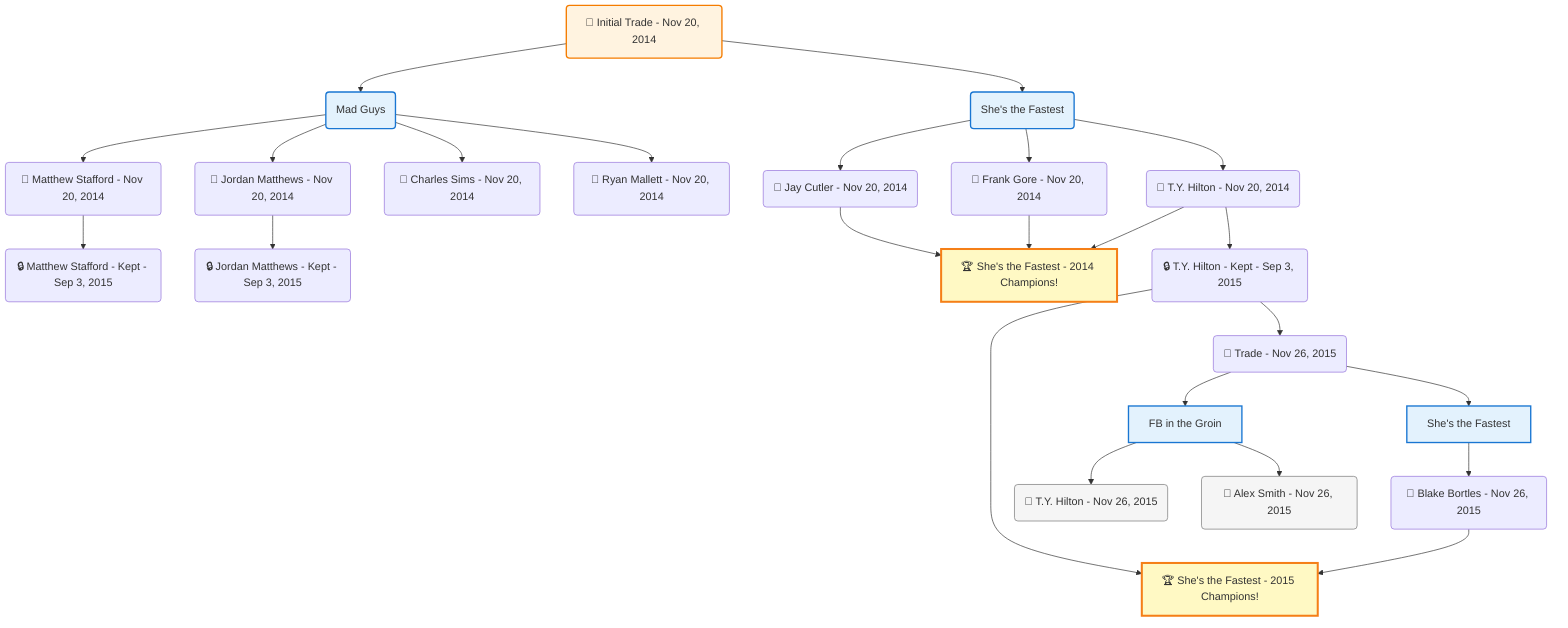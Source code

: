 flowchart TD

    TRADE_MAIN("🔄 Initial Trade - Nov 20, 2014")
    TEAM_1("Mad Guys")
    TEAM_2("She's the Fastest")
    NODE_2f1c54b7-79b1-42ba-86be-368f9df9f8b8("🔄 Matthew Stafford - Nov 20, 2014")
    NODE_e11af067-6a7b-4c47-85b7-e5a2c3d23008("🔒 Matthew Stafford - Kept - Sep 3, 2015")
    NODE_2215c458-b5ef-4a39-ac64-9cdaf1009882("🔄 Jordan Matthews - Nov 20, 2014")
    NODE_80e8bbc0-18c8-4a2e-81a4-ce6146f50db7("🔒 Jordan Matthews - Kept - Sep 3, 2015")
    NODE_895daed7-a1a7-442a-bd0e-a77576099400("🔄 Jay Cutler - Nov 20, 2014")
    CHAMP_4449259f-64af-44fd-9235-1facc0926234_2014["🏆 She's the Fastest - 2014 Champions!"]
    NODE_eab7f6ea-bcc2-4538-9d5e-a8479a76eacc("🔄 Frank Gore - Nov 20, 2014")
    NODE_b249b045-4e64-4783-b84d-a9c8a0eb5b47("🔄 T.Y. Hilton - Nov 20, 2014")
    NODE_4270cdd0-d934-4925-a55d-68669dff2a08("🔒 T.Y. Hilton - Kept - Sep 3, 2015")
    CHAMP_4449259f-64af-44fd-9235-1facc0926234_2015["🏆 She's the Fastest - 2015 Champions!"]
    TRADE_9d0f1444-426c-46c3-a54b-120357805d45_3("🔄 Trade - Nov 26, 2015")
    TEAM_f483ecf1-cd17-4991-854b-e52dfc957b45_4["FB in the Groin"]
    NODE_c1c08c0f-eff3-4159-98fe-478bf04f82ba("🔄 T.Y. Hilton - Nov 26, 2015")
    NODE_44dbebca-f23f-480d-bd24-89e8e0380788("🔄 Alex Smith - Nov 26, 2015")
    TEAM_4449259f-64af-44fd-9235-1facc0926234_5["She's the Fastest"]
    NODE_a09f5579-b9e8-4c33-8b6b-6ddb25a8392a("🔄 Blake Bortles - Nov 26, 2015")
    NODE_10a1599e-35fd-4ee2-ba67-ebaedc077a9c("🔄 Charles Sims - Nov 20, 2014")
    NODE_9762ce52-b8af-4f54-b51b-f4694eaf83ba("🔄 Ryan Mallett - Nov 20, 2014")

    TRADE_MAIN --> TEAM_1
    TRADE_MAIN --> TEAM_2
    TEAM_1 --> NODE_2f1c54b7-79b1-42ba-86be-368f9df9f8b8
    NODE_2f1c54b7-79b1-42ba-86be-368f9df9f8b8 --> NODE_e11af067-6a7b-4c47-85b7-e5a2c3d23008
    TEAM_1 --> NODE_2215c458-b5ef-4a39-ac64-9cdaf1009882
    NODE_2215c458-b5ef-4a39-ac64-9cdaf1009882 --> NODE_80e8bbc0-18c8-4a2e-81a4-ce6146f50db7
    TEAM_2 --> NODE_895daed7-a1a7-442a-bd0e-a77576099400
    NODE_895daed7-a1a7-442a-bd0e-a77576099400 --> CHAMP_4449259f-64af-44fd-9235-1facc0926234_2014
    TEAM_2 --> NODE_eab7f6ea-bcc2-4538-9d5e-a8479a76eacc
    NODE_eab7f6ea-bcc2-4538-9d5e-a8479a76eacc --> CHAMP_4449259f-64af-44fd-9235-1facc0926234_2014
    TEAM_2 --> NODE_b249b045-4e64-4783-b84d-a9c8a0eb5b47
    NODE_b249b045-4e64-4783-b84d-a9c8a0eb5b47 --> CHAMP_4449259f-64af-44fd-9235-1facc0926234_2014
    NODE_b249b045-4e64-4783-b84d-a9c8a0eb5b47 --> NODE_4270cdd0-d934-4925-a55d-68669dff2a08
    NODE_4270cdd0-d934-4925-a55d-68669dff2a08 --> CHAMP_4449259f-64af-44fd-9235-1facc0926234_2015
    NODE_4270cdd0-d934-4925-a55d-68669dff2a08 --> TRADE_9d0f1444-426c-46c3-a54b-120357805d45_3
    TRADE_9d0f1444-426c-46c3-a54b-120357805d45_3 --> TEAM_f483ecf1-cd17-4991-854b-e52dfc957b45_4
    TEAM_f483ecf1-cd17-4991-854b-e52dfc957b45_4 --> NODE_c1c08c0f-eff3-4159-98fe-478bf04f82ba
    TEAM_f483ecf1-cd17-4991-854b-e52dfc957b45_4 --> NODE_44dbebca-f23f-480d-bd24-89e8e0380788
    TRADE_9d0f1444-426c-46c3-a54b-120357805d45_3 --> TEAM_4449259f-64af-44fd-9235-1facc0926234_5
    TEAM_4449259f-64af-44fd-9235-1facc0926234_5 --> NODE_a09f5579-b9e8-4c33-8b6b-6ddb25a8392a
    NODE_a09f5579-b9e8-4c33-8b6b-6ddb25a8392a --> CHAMP_4449259f-64af-44fd-9235-1facc0926234_2015
    TEAM_1 --> NODE_10a1599e-35fd-4ee2-ba67-ebaedc077a9c
    TEAM_1 --> NODE_9762ce52-b8af-4f54-b51b-f4694eaf83ba

    %% Node styling
    classDef teamNode fill:#e3f2fd,stroke:#1976d2,stroke-width:2px
    classDef tradeNode fill:#fff3e0,stroke:#f57c00,stroke-width:2px
    classDef playerNode fill:#f3e5f5,stroke:#7b1fa2,stroke-width:1px
    classDef nonRootPlayerNode fill:#f5f5f5,stroke:#757575,stroke-width:1px
    classDef endNode fill:#ffebee,stroke:#c62828,stroke-width:2px
    classDef waiverNode fill:#e8f5e8,stroke:#388e3c,stroke-width:2px
    classDef championshipNode fill:#fff9c4,stroke:#f57f17,stroke-width:3px

    class TEAM_1,TEAM_2,TEAM_f483ecf1-cd17-4991-854b-e52dfc957b45_4,TEAM_4449259f-64af-44fd-9235-1facc0926234_5 teamNode
    class CHAMP_4449259f-64af-44fd-9235-1facc0926234_2014,CHAMP_4449259f-64af-44fd-9235-1facc0926234_2015 championshipNode
    class NODE_c1c08c0f-eff3-4159-98fe-478bf04f82ba,NODE_44dbebca-f23f-480d-bd24-89e8e0380788 nonRootPlayerNode
    class TRADE_MAIN tradeNode